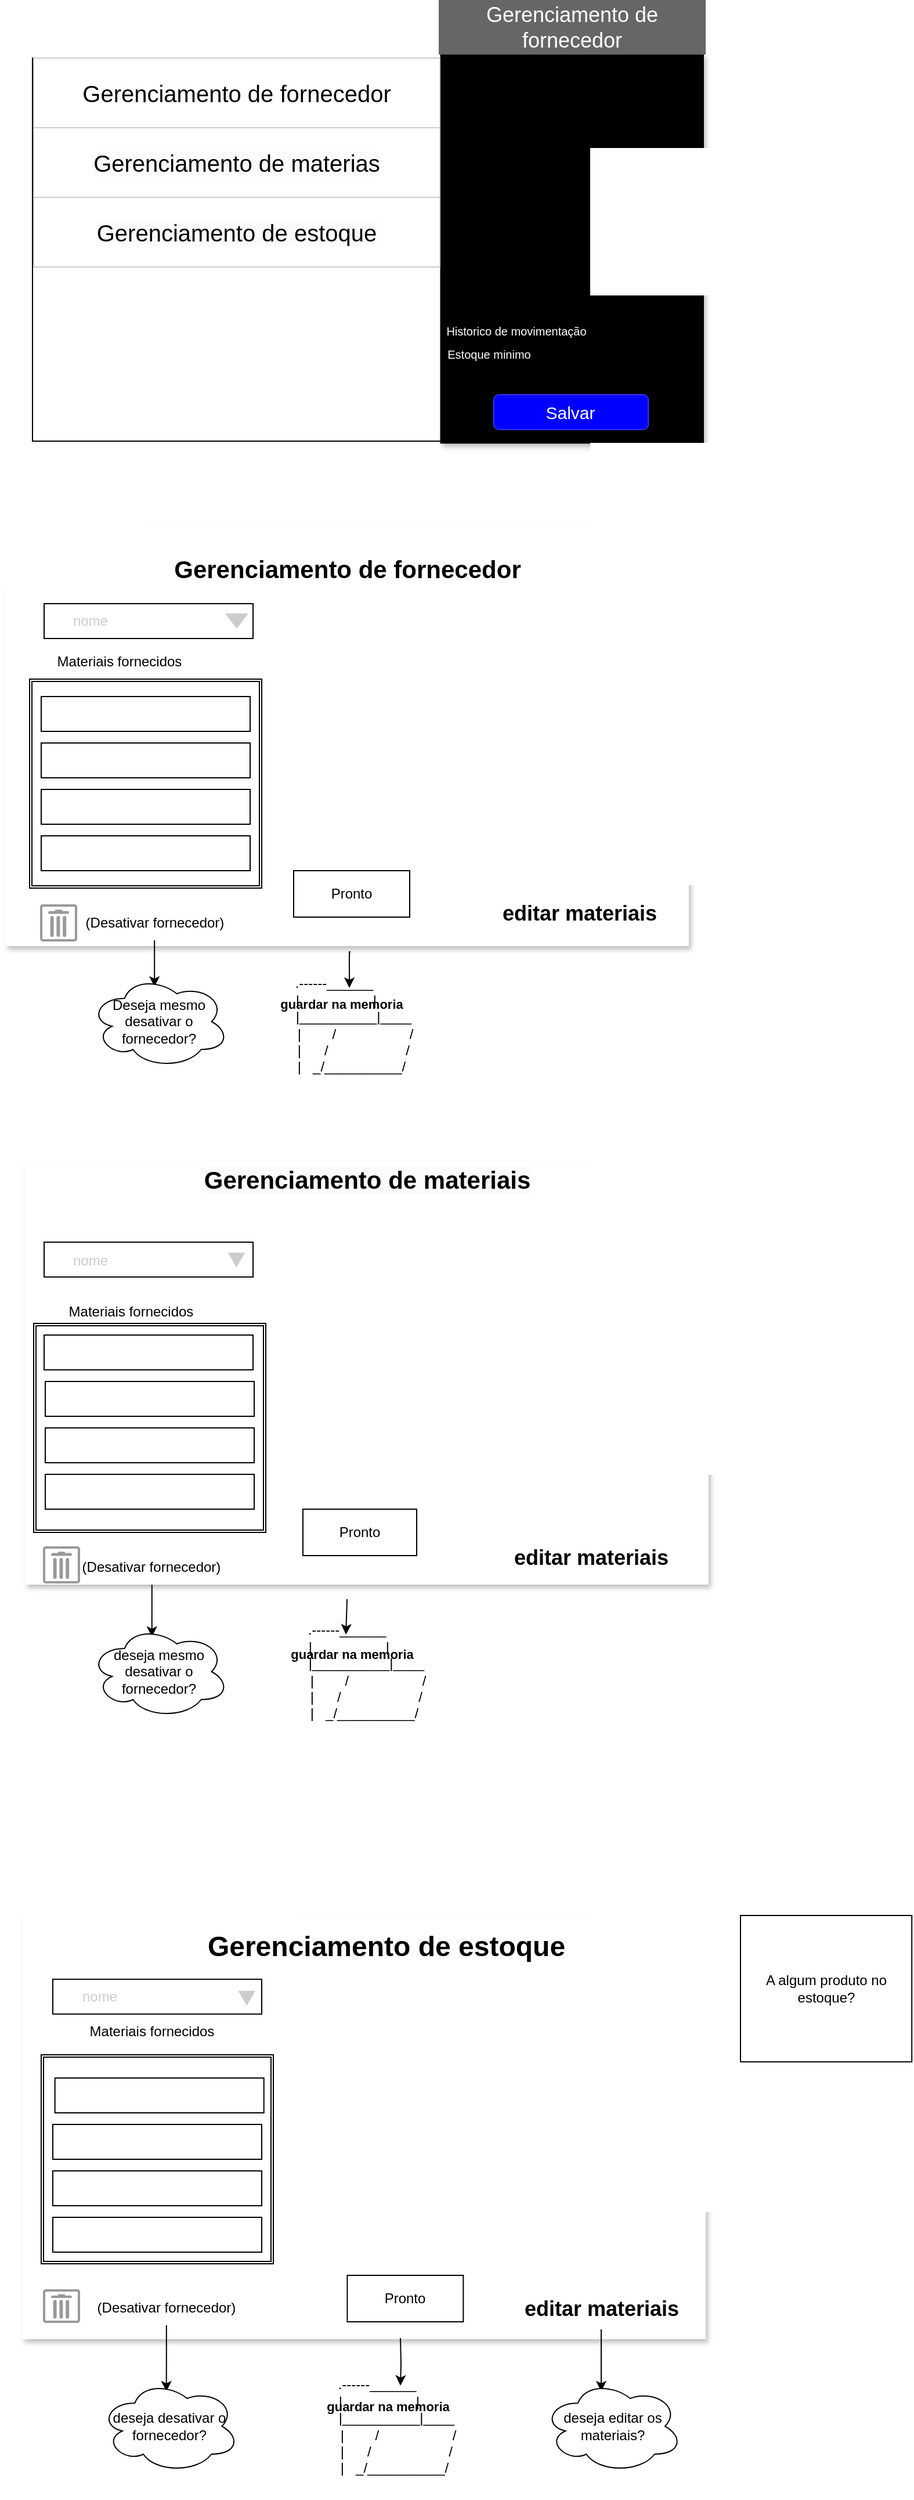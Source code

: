 <mxfile version="24.4.14" type="device">
  <diagram id="F00_U8oiD489jz19POk4" name="Página-1">
    <mxGraphModel dx="1434" dy="782" grid="1" gridSize="10" guides="1" tooltips="1" connect="1" arrows="1" fold="1" page="1" pageScale="1" pageWidth="827" pageHeight="1169" math="0" shadow="0">
      <root>
        <mxCell id="0" />
        <mxCell id="1" parent="0" />
        <mxCell id="zUuqDym8y1sysuPfxgTj-1" value="" style="rounded=0;whiteSpace=wrap;html=1;" parent="1" vertex="1">
          <mxGeometry x="130" y="140" width="576" height="330" as="geometry" />
        </mxCell>
        <mxCell id="zUuqDym8y1sysuPfxgTj-2" value="" style="rounded=0;whiteSpace=wrap;html=1;rotation=90;shadow=1;fillColor=#000000;" parent="1" vertex="1">
          <mxGeometry x="427.38" y="191" width="335" height="226.25" as="geometry" />
        </mxCell>
        <mxCell id="zUuqDym8y1sysuPfxgTj-3" value="&lt;font style=&quot;font-size: 20px;&quot;&gt;Gerenciamento de fornecedor&lt;/font&gt;" style="rounded=0;whiteSpace=wrap;html=1;strokeColor=#CCCCCC;" parent="1" vertex="1">
          <mxGeometry x="131" y="140" width="350" height="60" as="geometry" />
        </mxCell>
        <mxCell id="zUuqDym8y1sysuPfxgTj-4" value="&lt;br&gt;&lt;span style=&quot;color: rgb(0, 0, 0); font-family: Helvetica; font-size: 20px; font-style: normal; font-variant-ligatures: normal; font-variant-caps: normal; font-weight: 400; letter-spacing: normal; orphans: 2; text-align: center; text-indent: 0px; text-transform: none; widows: 2; word-spacing: 0px; -webkit-text-stroke-width: 0px; white-space: normal; background-color: rgb(251, 251, 251); text-decoration-thickness: initial; text-decoration-style: initial; text-decoration-color: initial; display: inline !important; float: none;&quot;&gt;Gerenciamento de materias&lt;/span&gt;&lt;div&gt;&lt;br/&gt;&lt;/div&gt;" style="rounded=0;whiteSpace=wrap;html=1;strokeColor=#CCCCCC;" parent="1" vertex="1">
          <mxGeometry x="131" y="200" width="350" height="60" as="geometry" />
        </mxCell>
        <mxCell id="zUuqDym8y1sysuPfxgTj-5" value="&lt;br&gt;&lt;span style=&quot;color: rgb(0, 0, 0); font-family: Helvetica; font-size: 20px; font-style: normal; font-variant-ligatures: normal; font-variant-caps: normal; font-weight: 400; letter-spacing: normal; orphans: 2; text-align: center; text-indent: 0px; text-transform: none; widows: 2; word-spacing: 0px; -webkit-text-stroke-width: 0px; white-space: normal; background-color: rgb(251, 251, 251); text-decoration-thickness: initial; text-decoration-style: initial; text-decoration-color: initial; display: inline !important; float: none;&quot;&gt;Gerenciamento de estoque&lt;/span&gt;&lt;div&gt;&lt;br/&gt;&lt;/div&gt;" style="rounded=0;whiteSpace=wrap;html=1;strokeColor=#CCCCCC;shadow=0;" parent="1" vertex="1">
          <mxGeometry x="131" y="260" width="350" height="60" as="geometry" />
        </mxCell>
        <mxCell id="zUuqDym8y1sysuPfxgTj-20" value="&lt;span style=&quot;font-size: 18px;&quot;&gt;Gerenciamento de fornecedor&lt;/span&gt;" style="rounded=0;html=1;shadow=0;dashed=0;whiteSpace=wrap;fontSize=10;fillColor=#666666;align=center;strokeColor=none;fontColor=#ffffff;" parent="1" vertex="1">
          <mxGeometry x="480" y="90" width="230" height="47" as="geometry" />
        </mxCell>
        <mxCell id="zUuqDym8y1sysuPfxgTj-21" value="&lt;font style=&quot;font-size: 15px;&quot; color=&quot;#ffffff&quot;&gt;Salvar&lt;/font&gt;" style="rounded=1;html=1;shadow=0;dashed=0;whiteSpace=wrap;fontSize=10;fillColor=#0000FF;align=center;strokeColor=#3333FF;fontColor=#333333;" parent="1" vertex="1">
          <mxGeometry x="527.41" y="430" width="133.18" height="30" as="geometry" />
        </mxCell>
        <UserObject label="&lt;font style=&quot;font-size: 10px;&quot; color=&quot;#ffffff&quot;&gt;Historico de movimentação&lt;/font&gt;" placeholders="1" name="Variable" id="zUuqDym8y1sysuPfxgTj-24">
          <mxCell style="text;html=1;strokeColor=none;fillColor=none;align=center;verticalAlign=middle;whiteSpace=wrap;overflow=hidden;strokeWidth=6;" parent="1" vertex="1">
            <mxGeometry x="452" y="365" width="190" height="20" as="geometry" />
          </mxCell>
        </UserObject>
        <UserObject label="&lt;font style=&quot;font-size: 10px;&quot; color=&quot;#ffffff&quot;&gt;Estoque minimo&lt;/font&gt;" placeholders="1" name="Variable" id="zUuqDym8y1sysuPfxgTj-25">
          <mxCell style="text;html=1;align=center;verticalAlign=middle;whiteSpace=wrap;overflow=hidden;" parent="1" vertex="1">
            <mxGeometry x="470" y="385" width="107.06" height="20" as="geometry" />
          </mxCell>
        </UserObject>
        <mxCell id="1bso1jGPwgjQOHf16LsY-8" value="" style="rounded=0;whiteSpace=wrap;html=1;strokeColor=none;shadow=1;" parent="1" vertex="1">
          <mxGeometry x="106.5" y="540" width="589" height="365" as="geometry" />
        </mxCell>
        <mxCell id="1bso1jGPwgjQOHf16LsY-9" value="&lt;span style=&quot;color: rgba(0, 0, 0, 0); font-family: monospace; font-size: 0px; text-align: start; text-wrap: nowrap;&quot;&gt;%3CmxGraphModel%3E%3Croot%3E%3CmxCell%20id%3D%220%22%2F%3E%3CmxCell%20id%3D%221%22%20parent%3D%220%22%2F%3E%3CmxCell%20id%3D%222%22%20value%3D%22%22%20style%3D%22rounded%3D0%3BwhiteSpace%3Dwrap%3Bhtml%3D1%3B%22%20vertex%3D%221%22%20parent%3D%221%22%3E%3CmxGeometry%20x%3D%22140%22%20y%3D%22675.15%22%20width%3D%22180%22%20height%3D%2230%22%20as%3D%22geometry%22%2F%3E%3C%2FmxCell%3E%3C%2Froot%3E%3C%2FmxGraphModel%3E&lt;/span&gt;" style="rounded=0;whiteSpace=wrap;html=1;" parent="1" vertex="1">
          <mxGeometry x="140" y="610" width="180" height="30" as="geometry" />
        </mxCell>
        <UserObject label="&lt;font color=&quot;#cccccc&quot;&gt;nome&lt;/font&gt;" placeholders="1" name="Variable" id="1bso1jGPwgjQOHf16LsY-10">
          <mxCell style="text;html=1;strokeColor=none;fillColor=none;align=center;verticalAlign=middle;whiteSpace=wrap;overflow=hidden;" parent="1" vertex="1">
            <mxGeometry x="140" y="615" width="80" height="20" as="geometry" />
          </mxCell>
        </UserObject>
        <UserObject label="Materiais fornecidos" placeholders="1" name="Variable" id="1bso1jGPwgjQOHf16LsY-13">
          <mxCell style="text;html=1;strokeColor=none;fillColor=none;align=center;verticalAlign=middle;whiteSpace=wrap;overflow=hidden;" parent="1" vertex="1">
            <mxGeometry x="140" y="650.15" width="130" height="20" as="geometry" />
          </mxCell>
        </UserObject>
        <mxCell id="1bso1jGPwgjQOHf16LsY-14" value="" style="shape=ext;double=1;rounded=0;whiteSpace=wrap;html=1;" parent="1" vertex="1">
          <mxGeometry x="127.5" y="675" width="200" height="180" as="geometry" />
        </mxCell>
        <mxCell id="1bso1jGPwgjQOHf16LsY-15" value="" style="rounded=0;whiteSpace=wrap;html=1;" parent="1" vertex="1">
          <mxGeometry x="137.5" y="690" width="180" height="30" as="geometry" />
        </mxCell>
        <mxCell id="1bso1jGPwgjQOHf16LsY-16" value="" style="rounded=0;whiteSpace=wrap;html=1;" parent="1" vertex="1">
          <mxGeometry x="137.5" y="730" width="180" height="30" as="geometry" />
        </mxCell>
        <mxCell id="1bso1jGPwgjQOHf16LsY-17" value="" style="rounded=0;whiteSpace=wrap;html=1;" parent="1" vertex="1">
          <mxGeometry x="137.5" y="770" width="180" height="30" as="geometry" />
        </mxCell>
        <mxCell id="1bso1jGPwgjQOHf16LsY-18" value="" style="rounded=0;whiteSpace=wrap;html=1;" parent="1" vertex="1">
          <mxGeometry x="137.5" y="810" width="180" height="30" as="geometry" />
        </mxCell>
        <mxCell id="1bso1jGPwgjQOHf16LsY-19" value="" style="html=1;shadow=0;dashed=0;align=center;verticalAlign=middle;shape=mxgraph.arrows2.arrow;dy=0;dx=21.5;notch=0;rotation=90;fillColor=#CCCCCC;strokeColor=none;" parent="1" vertex="1">
          <mxGeometry x="299.41" y="615" width="13.17" height="20" as="geometry" />
        </mxCell>
        <mxCell id="1bso1jGPwgjQOHf16LsY-20" value="" style="strokeColor=#999999;verticalLabelPosition=bottom;shadow=0;dashed=0;verticalAlign=top;strokeWidth=2;html=1;shape=mxgraph.mockup.misc.trashcanIcon;" parent="1" vertex="1">
          <mxGeometry x="137.5" y="870" width="30" height="30" as="geometry" />
        </mxCell>
        <mxCell id="H0wPEN031ASl63orBfgw-3" style="edgeStyle=orthogonalEdgeStyle;rounded=0;orthogonalLoop=1;jettySize=auto;html=1;" parent="1" source="1bso1jGPwgjQOHf16LsY-25" edge="1">
          <mxGeometry relative="1" as="geometry">
            <mxPoint x="235.08" y="940" as="targetPoint" />
          </mxGeometry>
        </mxCell>
        <mxCell id="1bso1jGPwgjQOHf16LsY-25" value="(Desativar fornecedor)" style="text;html=1;align=center;verticalAlign=middle;whiteSpace=wrap;rounded=0;" parent="1" vertex="1">
          <mxGeometry x="157.58" y="870" width="155" height="30" as="geometry" />
        </mxCell>
        <mxCell id="1bso1jGPwgjQOHf16LsY-26" value="&lt;font style=&quot;font-size: 21px;&quot;&gt;Gerenciamento de fornecedor&lt;/font&gt;" style="text;strokeColor=none;fillColor=none;html=1;fontSize=24;fontStyle=1;verticalAlign=middle;align=center;" parent="1" vertex="1">
          <mxGeometry x="351" y="560" width="100" height="40" as="geometry" />
        </mxCell>
        <mxCell id="1bso1jGPwgjQOHf16LsY-31" value="&lt;font style=&quot;font-size: 18px;&quot;&gt;editar materiais&lt;/font&gt;" style="text;strokeColor=none;fillColor=none;html=1;fontSize=24;fontStyle=1;verticalAlign=middle;align=center;" parent="1" vertex="1">
          <mxGeometry x="551" y="855" width="100" height="40" as="geometry" />
        </mxCell>
        <mxCell id="1bso1jGPwgjQOHf16LsY-32" value="&lt;div&gt;&lt;br/&gt;&lt;/div&gt;" style="rounded=0;whiteSpace=wrap;html=1;strokeColor=none;shadow=1;" parent="1" vertex="1">
          <mxGeometry x="123.5" y="1090" width="589" height="365" as="geometry" />
        </mxCell>
        <mxCell id="1bso1jGPwgjQOHf16LsY-34" value="&#xa;&lt;span style=&quot;color: rgb(0, 0, 0); font-family: Helvetica; font-size: 21px; font-style: normal; font-variant-ligatures: normal; font-variant-caps: normal; font-weight: 700; letter-spacing: normal; orphans: 2; text-align: center; text-indent: 0px; text-transform: none; widows: 2; word-spacing: 0px; -webkit-text-stroke-width: 0px; white-space: nowrap; background-color: rgb(251, 251, 251); text-decoration-thickness: initial; text-decoration-style: initial; text-decoration-color: initial; display: inline !important; float: none;&quot;&gt;Gerenciamento de materiais&lt;/span&gt;&#xa;&#xa;" style="text;strokeColor=none;fillColor=none;html=1;fontSize=24;fontStyle=1;verticalAlign=middle;align=center;" parent="1" vertex="1">
          <mxGeometry x="368" y="1100" width="100" height="40" as="geometry" />
        </mxCell>
        <mxCell id="1bso1jGPwgjQOHf16LsY-35" value="" style="rounded=0;whiteSpace=wrap;html=1;" parent="1" vertex="1">
          <mxGeometry x="140" y="1160" width="180" height="30" as="geometry" />
        </mxCell>
        <UserObject label="&lt;font color=&quot;#cccccc&quot;&gt;nome&lt;/font&gt;" placeholders="1" name="Variable" id="1bso1jGPwgjQOHf16LsY-36">
          <mxCell style="text;html=1;strokeColor=none;fillColor=none;align=center;verticalAlign=middle;whiteSpace=wrap;overflow=hidden;" parent="1" vertex="1">
            <mxGeometry x="140" y="1166" width="80" height="20" as="geometry" />
          </mxCell>
        </UserObject>
        <mxCell id="1bso1jGPwgjQOHf16LsY-37" value="" style="html=1;shadow=0;dashed=0;align=center;verticalAlign=middle;shape=mxgraph.arrows2.arrow;dy=0;dx=21.5;notch=0;rotation=90;fillColor=#CCCCCC;strokeColor=none;" parent="1" vertex="1">
          <mxGeometry x="299.36" y="1168" width="12.81" height="14.83" as="geometry" />
        </mxCell>
        <mxCell id="1bso1jGPwgjQOHf16LsY-38" value="" style="shape=ext;double=1;rounded=0;whiteSpace=wrap;html=1;" parent="1" vertex="1">
          <mxGeometry x="131" y="1230" width="200" height="180" as="geometry" />
        </mxCell>
        <UserObject label="Materiais fornecidos" placeholders="1" name="Variable" id="1bso1jGPwgjQOHf16LsY-39">
          <mxCell style="text;html=1;strokeColor=none;fillColor=none;align=center;verticalAlign=middle;whiteSpace=wrap;overflow=hidden;" parent="1" vertex="1">
            <mxGeometry x="150" y="1210" width="130" height="20" as="geometry" />
          </mxCell>
        </UserObject>
        <mxCell id="1bso1jGPwgjQOHf16LsY-40" value="" style="rounded=0;whiteSpace=wrap;html=1;" parent="1" vertex="1">
          <mxGeometry x="140" y="1240" width="180" height="30" as="geometry" />
        </mxCell>
        <mxCell id="1bso1jGPwgjQOHf16LsY-42" value="" style="rounded=0;whiteSpace=wrap;html=1;" parent="1" vertex="1">
          <mxGeometry x="141" y="1280" width="180" height="30" as="geometry" />
        </mxCell>
        <mxCell id="1bso1jGPwgjQOHf16LsY-43" value="" style="rounded=0;whiteSpace=wrap;html=1;" parent="1" vertex="1">
          <mxGeometry x="141" y="1320" width="180" height="30" as="geometry" />
        </mxCell>
        <mxCell id="1bso1jGPwgjQOHf16LsY-44" value="" style="rounded=0;whiteSpace=wrap;html=1;" parent="1" vertex="1">
          <mxGeometry x="141" y="1360" width="180" height="30" as="geometry" />
        </mxCell>
        <mxCell id="1bso1jGPwgjQOHf16LsY-46" value="" style="strokeColor=#999999;verticalLabelPosition=bottom;shadow=0;dashed=0;verticalAlign=top;strokeWidth=2;html=1;shape=mxgraph.mockup.misc.trashcanIcon;" parent="1" vertex="1">
          <mxGeometry x="140" y="1423" width="30" height="30" as="geometry" />
        </mxCell>
        <mxCell id="1bso1jGPwgjQOHf16LsY-47" value="&lt;font style=&quot;font-size: 18px;&quot;&gt;editar materiais&lt;/font&gt;" style="text;strokeColor=none;fillColor=none;html=1;fontSize=24;fontStyle=1;verticalAlign=middle;align=center;" parent="1" vertex="1">
          <mxGeometry x="560.59" y="1410" width="100" height="40" as="geometry" />
        </mxCell>
        <mxCell id="H0wPEN031ASl63orBfgw-7" style="edgeStyle=orthogonalEdgeStyle;rounded=0;orthogonalLoop=1;jettySize=auto;html=1;" parent="1" source="1bso1jGPwgjQOHf16LsY-48" edge="1">
          <mxGeometry relative="1" as="geometry">
            <mxPoint x="232.86" y="1500" as="targetPoint" />
          </mxGeometry>
        </mxCell>
        <mxCell id="1bso1jGPwgjQOHf16LsY-48" value="(Desativar fornecedor)" style="text;html=1;align=center;verticalAlign=middle;whiteSpace=wrap;rounded=0;" parent="1" vertex="1">
          <mxGeometry x="155.36" y="1425" width="155" height="30" as="geometry" />
        </mxCell>
        <mxCell id="1bso1jGPwgjQOHf16LsY-49" value="&lt;div&gt;&lt;br/&gt;&lt;/div&gt;" style="rounded=0;whiteSpace=wrap;html=1;strokeColor=none;shadow=1;" parent="1" vertex="1">
          <mxGeometry x="121" y="1740" width="589" height="365" as="geometry" />
        </mxCell>
        <mxCell id="1bso1jGPwgjQOHf16LsY-50" value="" style="rounded=0;whiteSpace=wrap;html=1;" parent="1" vertex="1">
          <mxGeometry x="147.5" y="1794.92" width="180" height="30" as="geometry" />
        </mxCell>
        <mxCell id="1bso1jGPwgjQOHf16LsY-51" value="" style="html=1;shadow=0;dashed=0;align=center;verticalAlign=middle;shape=mxgraph.arrows2.arrow;dy=0;dx=21.5;notch=0;rotation=90;fillColor=#CCCCCC;strokeColor=none;" parent="1" vertex="1">
          <mxGeometry x="308.19" y="1803.92" width="12.81" height="14.83" as="geometry" />
        </mxCell>
        <UserObject label="&lt;font color=&quot;#cccccc&quot;&gt;nome&lt;/font&gt;" placeholders="1" name="Variable" id="1bso1jGPwgjQOHf16LsY-52">
          <mxCell style="text;html=1;strokeColor=none;fillColor=none;align=center;verticalAlign=middle;whiteSpace=wrap;overflow=hidden;" parent="1" vertex="1">
            <mxGeometry x="147.5" y="1799.92" width="80" height="20" as="geometry" />
          </mxCell>
        </UserObject>
        <UserObject label="Materiais fornecidos" placeholders="1" name="Variable" id="1bso1jGPwgjQOHf16LsY-53">
          <mxCell style="text;html=1;strokeColor=none;fillColor=none;align=center;verticalAlign=middle;whiteSpace=wrap;overflow=hidden;" parent="1" vertex="1">
            <mxGeometry x="167.86" y="1830" width="130" height="20" as="geometry" />
          </mxCell>
        </UserObject>
        <mxCell id="1bso1jGPwgjQOHf16LsY-54" value="" style="shape=ext;double=1;rounded=0;whiteSpace=wrap;html=1;" parent="1" vertex="1">
          <mxGeometry x="137.5" y="1860" width="200" height="180" as="geometry" />
        </mxCell>
        <mxCell id="1bso1jGPwgjQOHf16LsY-55" value="" style="rounded=0;whiteSpace=wrap;html=1;" parent="1" vertex="1">
          <mxGeometry x="149.36" y="1880" width="180" height="30" as="geometry" />
        </mxCell>
        <mxCell id="1bso1jGPwgjQOHf16LsY-56" value="" style="rounded=0;whiteSpace=wrap;html=1;" parent="1" vertex="1">
          <mxGeometry x="147.5" y="1920" width="180" height="30" as="geometry" />
        </mxCell>
        <mxCell id="1bso1jGPwgjQOHf16LsY-58" value="" style="rounded=0;whiteSpace=wrap;html=1;" parent="1" vertex="1">
          <mxGeometry x="147.5" y="1960" width="180" height="30" as="geometry" />
        </mxCell>
        <mxCell id="1bso1jGPwgjQOHf16LsY-59" value="" style="rounded=0;whiteSpace=wrap;html=1;" parent="1" vertex="1">
          <mxGeometry x="147.5" y="2000" width="180" height="30" as="geometry" />
        </mxCell>
        <mxCell id="H0wPEN031ASl63orBfgw-8" style="edgeStyle=orthogonalEdgeStyle;rounded=0;orthogonalLoop=1;jettySize=auto;html=1;" parent="1" source="1bso1jGPwgjQOHf16LsY-60" edge="1">
          <mxGeometry relative="1" as="geometry">
            <mxPoint x="245.36" y="2150" as="targetPoint" />
          </mxGeometry>
        </mxCell>
        <mxCell id="1bso1jGPwgjQOHf16LsY-60" value="(Desativar fornecedor)" style="text;html=1;align=center;verticalAlign=middle;whiteSpace=wrap;rounded=0;" parent="1" vertex="1">
          <mxGeometry x="167.86" y="2063" width="155" height="30" as="geometry" />
        </mxCell>
        <mxCell id="1bso1jGPwgjQOHf16LsY-61" value="" style="strokeColor=#999999;verticalLabelPosition=bottom;shadow=0;dashed=0;verticalAlign=top;strokeWidth=2;html=1;shape=mxgraph.mockup.misc.trashcanIcon;" parent="1" vertex="1">
          <mxGeometry x="140" y="2063" width="30" height="27" as="geometry" />
        </mxCell>
        <UserObject label="&lt;font style=&quot;font-size: 24px;&quot;&gt;&lt;b&gt;Gerenciamento de estoque&lt;/b&gt;&lt;/font&gt;" placeholders="1" name="Variable" id="1bso1jGPwgjQOHf16LsY-62">
          <mxCell style="text;html=1;strokeColor=none;fillColor=none;align=center;verticalAlign=middle;whiteSpace=wrap;overflow=hidden;" parent="1" vertex="1">
            <mxGeometry x="260" y="1747" width="350" height="40" as="geometry" />
          </mxCell>
        </UserObject>
        <mxCell id="F9AY6YWXNaUoxMy8b402-21" style="edgeStyle=orthogonalEdgeStyle;rounded=0;orthogonalLoop=1;jettySize=auto;html=1;" edge="1" parent="1" source="1bso1jGPwgjQOHf16LsY-65">
          <mxGeometry relative="1" as="geometry">
            <mxPoint x="620" y="2150" as="targetPoint" />
          </mxGeometry>
        </mxCell>
        <mxCell id="1bso1jGPwgjQOHf16LsY-65" value="&lt;font style=&quot;font-size: 18px;&quot;&gt;editar materiais&lt;/font&gt;" style="text;strokeColor=none;fillColor=none;html=1;fontSize=24;fontStyle=1;verticalAlign=middle;align=center;" parent="1" vertex="1">
          <mxGeometry x="570" y="2056.5" width="100" height="40" as="geometry" />
        </mxCell>
        <mxCell id="H0wPEN031ASl63orBfgw-4" value="Deseja mesmo desativar o fornecedor?" style="ellipse;shape=cloud;whiteSpace=wrap;html=1;" parent="1" vertex="1">
          <mxGeometry x="179.36" y="930" width="120" height="80" as="geometry" />
        </mxCell>
        <mxCell id="H0wPEN031ASl63orBfgw-6" value="deseja mesmo desativar o fornecedor?" style="ellipse;shape=cloud;whiteSpace=wrap;html=1;" parent="1" vertex="1">
          <mxGeometry x="179.36" y="1490" width="120" height="80" as="geometry" />
        </mxCell>
        <mxCell id="H0wPEN031ASl63orBfgw-9" value="deseja desativar o fornecedor?" style="ellipse;shape=cloud;whiteSpace=wrap;html=1;" parent="1" vertex="1">
          <mxGeometry x="188.19" y="2140" width="120" height="80" as="geometry" />
        </mxCell>
        <mxCell id="H0wPEN031ASl63orBfgw-10" value=".------______&lt;div&gt;&amp;nbsp;|&amp;nbsp; &amp;nbsp; &amp;nbsp; &amp;nbsp; &amp;nbsp; &amp;nbsp; &amp;nbsp; &amp;nbsp; &amp;nbsp; &amp;nbsp;|&lt;/div&gt;&lt;div&gt;&amp;nbsp; &amp;nbsp; &amp;nbsp; &amp;nbsp; &amp;nbsp; |__________|____&lt;/div&gt;&lt;div&gt;&amp;nbsp; &amp;nbsp; &amp;nbsp; &amp;nbsp; &amp;nbsp; &amp;nbsp;|&amp;nbsp; &amp;nbsp; &amp;nbsp; &amp;nbsp; /&amp;nbsp; &amp;nbsp; &amp;nbsp; &amp;nbsp; &amp;nbsp; &amp;nbsp; &amp;nbsp; &amp;nbsp; &amp;nbsp; &amp;nbsp;/&lt;/div&gt;&lt;div&gt;&amp;nbsp; &amp;nbsp; &amp;nbsp; &amp;nbsp; &amp;nbsp; |&amp;nbsp; &amp;nbsp; &amp;nbsp; /&amp;nbsp; &amp;nbsp; &amp;nbsp; &amp;nbsp; &amp;nbsp; &amp;nbsp; &amp;nbsp; &amp;nbsp; &amp;nbsp; &amp;nbsp; /&lt;/div&gt;&lt;div&gt;&amp;nbsp; &amp;nbsp; &amp;nbsp; &amp;nbsp; &amp;nbsp; &amp;nbsp; &amp;nbsp; &amp;nbsp; &amp;nbsp; &amp;nbsp; &amp;nbsp; &amp;nbsp; &amp;nbsp; &amp;nbsp; &amp;nbsp; &amp;nbsp;|&amp;nbsp; &amp;nbsp;_/__________/&amp;nbsp; &amp;nbsp; &amp;nbsp; &amp;nbsp; &amp;nbsp; &amp;nbsp; &amp;nbsp; &amp;nbsp; &amp;nbsp; &amp;nbsp; &amp;nbsp;&amp;nbsp;&lt;/div&gt;" style="rounded=0;whiteSpace=wrap;html=1;strokeColor=none;fillColor=none;" parent="1" vertex="1">
          <mxGeometry x="277.06" y="2117.5" width="300" height="125" as="geometry" />
        </mxCell>
        <mxCell id="F9AY6YWXNaUoxMy8b402-1" value="&lt;div style=&quot;text-align: justify;&quot;&gt;&lt;span style=&quot;background-color: initial;&quot;&gt;&lt;font style=&quot;font-size: 11px;&quot;&gt;&lt;b&gt;guardar na memoria&lt;/b&gt;&lt;/font&gt;&lt;/span&gt;&lt;/div&gt;" style="text;html=1;align=center;verticalAlign=middle;resizable=0;points=[];autosize=1;strokeColor=none;fillColor=none;" vertex="1" parent="1">
          <mxGeometry x="371.19" y="2148" width="130" height="30" as="geometry" />
        </mxCell>
        <mxCell id="F9AY6YWXNaUoxMy8b402-4" value=".------______&lt;div&gt;&amp;nbsp;|&amp;nbsp; &amp;nbsp; &amp;nbsp; &amp;nbsp; &amp;nbsp; &amp;nbsp; &amp;nbsp; &amp;nbsp; &amp;nbsp; &amp;nbsp;|&lt;/div&gt;&lt;div&gt;&amp;nbsp; &amp;nbsp; &amp;nbsp; &amp;nbsp; &amp;nbsp; |__________|____&lt;/div&gt;&lt;div&gt;&amp;nbsp; &amp;nbsp; &amp;nbsp; &amp;nbsp; &amp;nbsp; &amp;nbsp;|&amp;nbsp; &amp;nbsp; &amp;nbsp; &amp;nbsp; /&amp;nbsp; &amp;nbsp; &amp;nbsp; &amp;nbsp; &amp;nbsp; &amp;nbsp; &amp;nbsp; &amp;nbsp; &amp;nbsp; &amp;nbsp;/&lt;/div&gt;&lt;div&gt;&amp;nbsp; &amp;nbsp; &amp;nbsp; &amp;nbsp; &amp;nbsp; |&amp;nbsp; &amp;nbsp; &amp;nbsp; /&amp;nbsp; &amp;nbsp; &amp;nbsp; &amp;nbsp; &amp;nbsp; &amp;nbsp; &amp;nbsp; &amp;nbsp; &amp;nbsp; &amp;nbsp; /&lt;/div&gt;&lt;div&gt;&amp;nbsp; &amp;nbsp; &amp;nbsp; &amp;nbsp; &amp;nbsp; &amp;nbsp; &amp;nbsp; &amp;nbsp; &amp;nbsp; &amp;nbsp; &amp;nbsp; &amp;nbsp; &amp;nbsp; &amp;nbsp; &amp;nbsp; &amp;nbsp;|&amp;nbsp; &amp;nbsp;_/__________/&amp;nbsp; &amp;nbsp; &amp;nbsp; &amp;nbsp; &amp;nbsp; &amp;nbsp; &amp;nbsp; &amp;nbsp; &amp;nbsp; &amp;nbsp; &amp;nbsp;&amp;nbsp;&lt;/div&gt;" style="rounded=0;whiteSpace=wrap;html=1;strokeColor=none;fillColor=none;" vertex="1" parent="1">
          <mxGeometry x="251" y="1467.5" width="300" height="125" as="geometry" />
        </mxCell>
        <mxCell id="F9AY6YWXNaUoxMy8b402-5" value="&lt;div style=&quot;text-align: justify;&quot;&gt;&lt;span style=&quot;background-color: initial;&quot;&gt;&lt;font style=&quot;font-size: 11px;&quot;&gt;&lt;b&gt;guardar na memoria&lt;/b&gt;&lt;/font&gt;&lt;/span&gt;&lt;/div&gt;" style="text;html=1;align=center;verticalAlign=middle;resizable=0;points=[];autosize=1;strokeColor=none;fillColor=none;" vertex="1" parent="1">
          <mxGeometry x="340" y="1500" width="130" height="30" as="geometry" />
        </mxCell>
        <mxCell id="F9AY6YWXNaUoxMy8b402-6" style="edgeStyle=orthogonalEdgeStyle;rounded=0;orthogonalLoop=1;jettySize=auto;html=1;exitX=0.5;exitY=0;exitDx=0;exitDy=0;entryX=0.462;entryY=-0.067;entryDx=0;entryDy=0;entryPerimeter=0;" edge="1" parent="1" source="F9AY6YWXNaUoxMy8b402-4" target="F9AY6YWXNaUoxMy8b402-5">
          <mxGeometry relative="1" as="geometry" />
        </mxCell>
        <mxCell id="F9AY6YWXNaUoxMy8b402-10" style="edgeStyle=orthogonalEdgeStyle;rounded=0;orthogonalLoop=1;jettySize=auto;html=1;entryX=0.583;entryY=-0.1;entryDx=0;entryDy=0;entryPerimeter=0;" edge="1" parent="1" target="F9AY6YWXNaUoxMy8b402-1">
          <mxGeometry relative="1" as="geometry">
            <mxPoint x="255.36" y="2160" as="targetPoint" />
            <mxPoint x="447" y="2104" as="sourcePoint" />
          </mxGeometry>
        </mxCell>
        <mxCell id="F9AY6YWXNaUoxMy8b402-11" value=".------______&lt;div&gt;&amp;nbsp;|&amp;nbsp; &amp;nbsp; &amp;nbsp; &amp;nbsp; &amp;nbsp; &amp;nbsp; &amp;nbsp; &amp;nbsp; &amp;nbsp; &amp;nbsp;|&lt;/div&gt;&lt;div&gt;&amp;nbsp; &amp;nbsp; &amp;nbsp; &amp;nbsp; &amp;nbsp; |__________|____&lt;/div&gt;&lt;div&gt;&amp;nbsp; &amp;nbsp; &amp;nbsp; &amp;nbsp; &amp;nbsp; &amp;nbsp;|&amp;nbsp; &amp;nbsp; &amp;nbsp; &amp;nbsp; /&amp;nbsp; &amp;nbsp; &amp;nbsp; &amp;nbsp; &amp;nbsp; &amp;nbsp; &amp;nbsp; &amp;nbsp; &amp;nbsp; &amp;nbsp;/&lt;/div&gt;&lt;div&gt;&amp;nbsp; &amp;nbsp; &amp;nbsp; &amp;nbsp; &amp;nbsp; |&amp;nbsp; &amp;nbsp; &amp;nbsp; /&amp;nbsp; &amp;nbsp; &amp;nbsp; &amp;nbsp; &amp;nbsp; &amp;nbsp; &amp;nbsp; &amp;nbsp; &amp;nbsp; &amp;nbsp; /&lt;/div&gt;&lt;div&gt;&amp;nbsp; &amp;nbsp; &amp;nbsp; &amp;nbsp; &amp;nbsp; &amp;nbsp; &amp;nbsp; &amp;nbsp; &amp;nbsp; &amp;nbsp; &amp;nbsp; &amp;nbsp; &amp;nbsp; &amp;nbsp; &amp;nbsp; &amp;nbsp;|&amp;nbsp; &amp;nbsp;_/__________/&amp;nbsp; &amp;nbsp; &amp;nbsp; &amp;nbsp; &amp;nbsp; &amp;nbsp; &amp;nbsp; &amp;nbsp; &amp;nbsp; &amp;nbsp; &amp;nbsp;&amp;nbsp;&lt;/div&gt;" style="rounded=0;whiteSpace=wrap;html=1;strokeColor=none;fillColor=none;" vertex="1" parent="1">
          <mxGeometry x="240" y="910" width="300" height="125" as="geometry" />
        </mxCell>
        <mxCell id="F9AY6YWXNaUoxMy8b402-12" value="&lt;div style=&quot;text-align: justify;&quot;&gt;&lt;span style=&quot;background-color: initial;&quot;&gt;&lt;font style=&quot;font-size: 11px;&quot;&gt;&lt;b&gt;guardar na memoria&lt;/b&gt;&lt;/font&gt;&lt;/span&gt;&lt;/div&gt;" style="text;html=1;align=center;verticalAlign=middle;resizable=0;points=[];autosize=1;strokeColor=none;fillColor=none;" vertex="1" parent="1">
          <mxGeometry x="331" y="940" width="130" height="30" as="geometry" />
        </mxCell>
        <mxCell id="F9AY6YWXNaUoxMy8b402-14" style="edgeStyle=orthogonalEdgeStyle;rounded=0;orthogonalLoop=1;jettySize=auto;html=1;entryX=0.554;entryY=0.033;entryDx=0;entryDy=0;entryPerimeter=0;exitX=0.547;exitY=0;exitDx=0;exitDy=0;exitPerimeter=0;" edge="1" parent="1" source="F9AY6YWXNaUoxMy8b402-11" target="F9AY6YWXNaUoxMy8b402-12">
          <mxGeometry relative="1" as="geometry">
            <mxPoint x="245.08" y="950" as="targetPoint" />
            <mxPoint x="403" y="920" as="sourcePoint" />
          </mxGeometry>
        </mxCell>
        <mxCell id="F9AY6YWXNaUoxMy8b402-15" value="Pronto" style="rounded=0;whiteSpace=wrap;html=1;" vertex="1" parent="1">
          <mxGeometry x="401.19" y="2050" width="100" height="40" as="geometry" />
        </mxCell>
        <mxCell id="F9AY6YWXNaUoxMy8b402-16" value="Pronto" style="rounded=0;whiteSpace=wrap;html=1;" vertex="1" parent="1">
          <mxGeometry x="363" y="1390" width="98" height="40" as="geometry" />
        </mxCell>
        <mxCell id="F9AY6YWXNaUoxMy8b402-17" value="Pronto" style="rounded=0;whiteSpace=wrap;html=1;" vertex="1" parent="1">
          <mxGeometry x="355" y="840" width="100" height="40" as="geometry" />
        </mxCell>
        <mxCell id="F9AY6YWXNaUoxMy8b402-18" value="A algum produto no estoque?" style="rounded=0;whiteSpace=wrap;html=1;" vertex="1" parent="1">
          <mxGeometry x="740" y="1740" width="147.62" height="126.08" as="geometry" />
        </mxCell>
        <mxCell id="F9AY6YWXNaUoxMy8b402-19" value="deseja editar os materiais?" style="ellipse;shape=cloud;whiteSpace=wrap;html=1;" vertex="1" parent="1">
          <mxGeometry x="570" y="2140" width="120" height="80" as="geometry" />
        </mxCell>
      </root>
    </mxGraphModel>
  </diagram>
</mxfile>
